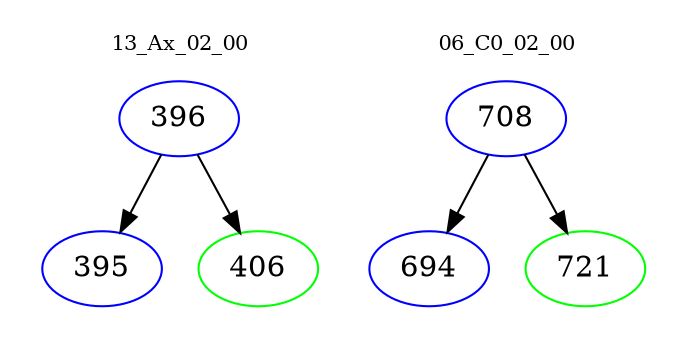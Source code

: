 digraph{
subgraph cluster_0 {
color = white
label = "13_Ax_02_00";
fontsize=10;
T0_396 [label="396", color="blue"]
T0_396 -> T0_395 [color="black"]
T0_395 [label="395", color="blue"]
T0_396 -> T0_406 [color="black"]
T0_406 [label="406", color="green"]
}
subgraph cluster_1 {
color = white
label = "06_C0_02_00";
fontsize=10;
T1_708 [label="708", color="blue"]
T1_708 -> T1_694 [color="black"]
T1_694 [label="694", color="blue"]
T1_708 -> T1_721 [color="black"]
T1_721 [label="721", color="green"]
}
}
